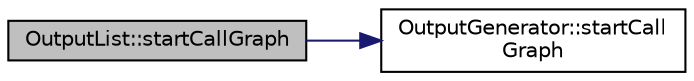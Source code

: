 digraph "OutputList::startCallGraph"
{
 // LATEX_PDF_SIZE
  edge [fontname="Helvetica",fontsize="10",labelfontname="Helvetica",labelfontsize="10"];
  node [fontname="Helvetica",fontsize="10",shape=record];
  rankdir="LR";
  Node1 [label="OutputList::startCallGraph",height=0.2,width=0.4,color="black", fillcolor="grey75", style="filled", fontcolor="black",tooltip=" "];
  Node1 -> Node2 [color="midnightblue",fontsize="10",style="solid",fontname="Helvetica"];
  Node2 [label="OutputGenerator::startCall\lGraph",height=0.2,width=0.4,color="black", fillcolor="white", style="filled",URL="$classOutputGenerator.html#ace8e9a8d3c193fe5b50f19d07882a51a",tooltip=" "];
}
